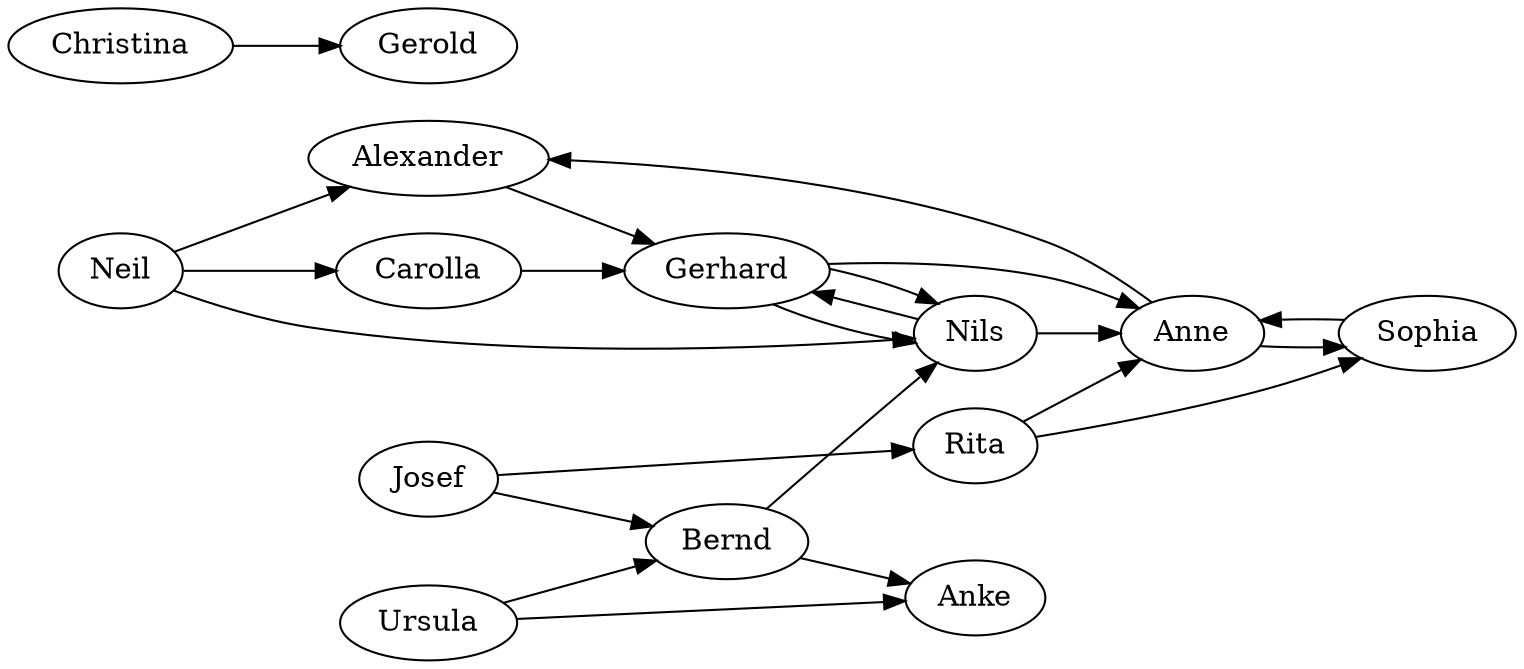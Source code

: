 digraph {
  rankdir=LR;
  Alexander -> Gerhard -> Nils;
  Nils -> Gerhard;
  Carolla -> Gerhard;
  Gerhard -> Anne;
  Anne -> Alexander;
  Josef -> Rita;
  Josef -> Bernd;
  Bernd -> Nils;
  Nils -> Anne;
  Gerhard -> Nils;
  Rita -> Sophia;
  Sophia -> Anne;
  Ursula -> Anke;
  Ursula -> Bernd;
  Bernd -> Anke;
  Christina -> Gerold;
  Rita -> Anne;
  Neil -> Nils;
  Neil -> Carolla;
  Neil -> Alexander;
  Anne -> Sophia;
}